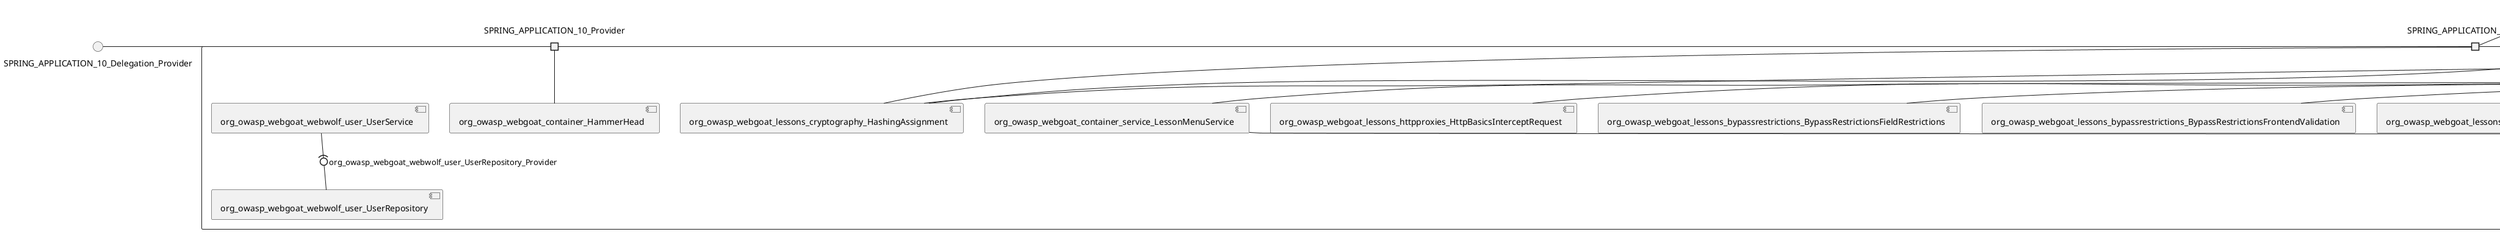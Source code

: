 @startuml
skinparam fixCircleLabelOverlapping true
skinparam componentStyle uml2
() SPRING_APPLICATION_10_Delegation_Provider
() SPRING_APPLICATION_11_Delegation_Provider
() SPRING_APPLICATION_2_Delegation_Provider
() SPRING_APPLICATION_3_Delegation_Provider
() SPRING_APPLICATION_4_Delegation_Provider
() SPRING_APPLICATION_5_Delegation_Provider
() SPRING_APPLICATION_6_Delegation_Provider
() SPRING_APPLICATION_7_Delegation_Provider
() SPRING_APPLICATION_8_Delegation_Provider
() SPRING_APPLICATION_9_Delegation_Provider
() SPRING_APPLICATION_BypassRestrictions_FieldRestrictions_POST_Delegation_Provider
() SPRING_APPLICATION_BypassRestrictions_frontendValidation_POST_Delegation_Provider
() SPRING_APPLICATION_ChromeDevTools_dummy_POST_Delegation_Provider
() SPRING_APPLICATION_ChromeDevTools_network_POST_Delegation_Provider
() SPRING_APPLICATION_CrossSiteScriptingStored_stored_xss_POST_Delegation_Provider
() SPRING_APPLICATION_CrossSiteScriptingStored_stored_xss_follow_up_POST_Delegation_Provider
() SPRING_APPLICATION_CrossSiteScripting_attack1_POST_Delegation_Provider
() SPRING_APPLICATION_CrossSiteScripting_attack3_POST_Delegation_Provider
() SPRING_APPLICATION_CrossSiteScripting_attack4_POST_Delegation_Provider
() SPRING_APPLICATION_CrossSiteScripting_attack5a_GET_Delegation_Provider
() SPRING_APPLICATION_CrossSiteScripting_attack6a_POST_Delegation_Provider
() SPRING_APPLICATION_CrossSiteScripting_dom_follow_up_POST_Delegation_Provider
() SPRING_APPLICATION_CrossSiteScripting_phone_home_xss_POST_Delegation_Provider
() SPRING_APPLICATION_CrossSiteScripting_quiz_GET_POST_Delegation_Provider
() SPRING_APPLICATION_Delegation_Provider
() SPRING_APPLICATION_GET_10_Delegation_Provider
() SPRING_APPLICATION_GET_11_Delegation_Provider
() SPRING_APPLICATION_GET_12_Delegation_Provider
() SPRING_APPLICATION_GET_13_Delegation_Provider
() SPRING_APPLICATION_GET_14_Delegation_Provider
() SPRING_APPLICATION_GET_2_Delegation_Provider
() SPRING_APPLICATION_GET_3_Delegation_Provider
() SPRING_APPLICATION_GET_4_Delegation_Provider
() SPRING_APPLICATION_GET_5_Delegation_Provider
() SPRING_APPLICATION_GET_6_Delegation_Provider
() SPRING_APPLICATION_GET_7_Delegation_Provider
() SPRING_APPLICATION_GET_8_Delegation_Provider
() SPRING_APPLICATION_GET_9_Delegation_Provider
() SPRING_APPLICATION_GET_Delegation_Provider
() SPRING_APPLICATION_HtmlTampering_task_POST_Delegation_Provider
() SPRING_APPLICATION_HttpBasics_attack1_POST_Delegation_Provider
() SPRING_APPLICATION_HttpBasics_attack2_POST_Delegation_Provider
() SPRING_APPLICATION_IDOR_diff_attributes_POST_Delegation_Provider
() SPRING_APPLICATION_IDOR_login_POST_Delegation_Provider
() SPRING_APPLICATION_IDOR_profile_alt_path_POST_Delegation_Provider
() SPRING_APPLICATION_InsecureDeserialization_task_POST_Delegation_Provider
() SPRING_APPLICATION_InsecureLogin_Delegation_Provider
() SPRING_APPLICATION_JWT_decode_POST_Delegation_Provider
() SPRING_APPLICATION_JWT_jku_Delegation_Provider
() SPRING_APPLICATION_JWT_kid_Delegation_Provider
() SPRING_APPLICATION_JWT_quiz_GET_POST_Delegation_Provider
() SPRING_APPLICATION_JWT_refresh_Delegation_Provider
() SPRING_APPLICATION_JWT_secret_POST_Delegation_Provider
() SPRING_APPLICATION_JWT_votings_Delegation_Provider
() SPRING_APPLICATION_LogSpoofing_log_bleeding_POST_Delegation_Provider
() SPRING_APPLICATION_LogSpoofing_log_spoofing_POST_Delegation_Provider
() SPRING_APPLICATION_POST_10_Delegation_Provider
() SPRING_APPLICATION_POST_11_Delegation_Provider
() SPRING_APPLICATION_POST_12_Delegation_Provider
() SPRING_APPLICATION_POST_13_Delegation_Provider
() SPRING_APPLICATION_POST_14_Delegation_Provider
() SPRING_APPLICATION_POST_15_Delegation_Provider
() SPRING_APPLICATION_POST_16_Delegation_Provider
() SPRING_APPLICATION_POST_17_Delegation_Provider
() SPRING_APPLICATION_POST_18_Delegation_Provider
() SPRING_APPLICATION_POST_2_Delegation_Provider
() SPRING_APPLICATION_POST_3_Delegation_Provider
() SPRING_APPLICATION_POST_4_Delegation_Provider
() SPRING_APPLICATION_POST_5_Delegation_Provider
() SPRING_APPLICATION_POST_6_Delegation_Provider
() SPRING_APPLICATION_POST_7_Delegation_Provider
() SPRING_APPLICATION_POST_8_Delegation_Provider
() SPRING_APPLICATION_POST_9_Delegation_Provider
() SPRING_APPLICATION_POST_Delegation_Provider
() SPRING_APPLICATION_PUT_Delegation_Provider
() SPRING_APPLICATION_PasswordReset_ForgotPassword_create_password_reset_link_POST_Delegation_Provider
() SPRING_APPLICATION_PasswordReset_SecurityQuestions_POST_Delegation_Provider
() SPRING_APPLICATION_PasswordReset_reset_Delegation_Provider
() SPRING_APPLICATION_PasswordReset_simple_mail_reset_POST_Delegation_Provider
() SPRING_APPLICATION_PathTraversal_profile_picture_GET_Delegation_Provider
() SPRING_APPLICATION_PathTraversal_profile_picture_fix_GET_Delegation_Provider
() SPRING_APPLICATION_PathTraversal_profile_upload_POST_Delegation_Provider
() SPRING_APPLICATION_PathTraversal_profile_upload_fix_POST_Delegation_Provider
() SPRING_APPLICATION_PathTraversal_profile_upload_remove_user_input_POST_Delegation_Provider
() SPRING_APPLICATION_PathTraversal_random_POST_Delegation_Provider
() SPRING_APPLICATION_PathTraversal_random_picture_GET_Delegation_Provider
() SPRING_APPLICATION_PathTraversal_zip_slip_Delegation_Provider
() SPRING_APPLICATION_SSRF_task1_POST_Delegation_Provider
() SPRING_APPLICATION_SSRF_task2_POST_Delegation_Provider
() SPRING_APPLICATION_SecurePasswords_assignment_POST_Delegation_Provider
() SPRING_APPLICATION_SqlInjectionAdvanced_attack6a_POST_Delegation_Provider
() SPRING_APPLICATION_SqlInjectionAdvanced_attack6b_POST_Delegation_Provider
() SPRING_APPLICATION_SqlInjectionAdvanced_challenge_Login_POST_Delegation_Provider
() SPRING_APPLICATION_SqlInjectionAdvanced_challenge_PUT_Delegation_Provider
() SPRING_APPLICATION_SqlInjectionAdvanced_quiz_GET_POST_Delegation_Provider
() SPRING_APPLICATION_SqlInjectionMitigations_attack10a_POST_Delegation_Provider
() SPRING_APPLICATION_SqlInjectionMitigations_attack10b_POST_Delegation_Provider
() SPRING_APPLICATION_SqlInjectionMitigations_attack12a_POST_Delegation_Provider
() SPRING_APPLICATION_SqlInjectionMitigations_servers_GET_Delegation_Provider
() SPRING_APPLICATION_SqlInjection_assignment5a_POST_Delegation_Provider
() SPRING_APPLICATION_SqlInjection_assignment5b_POST_Delegation_Provider
() SPRING_APPLICATION_SqlInjection_attack10_POST_Delegation_Provider
() SPRING_APPLICATION_SqlInjection_attack2_POST_Delegation_Provider
() SPRING_APPLICATION_SqlInjection_attack3_POST_Delegation_Provider
() SPRING_APPLICATION_SqlInjection_attack4_POST_Delegation_Provider
() SPRING_APPLICATION_SqlInjection_attack5_POST_Delegation_Provider
() SPRING_APPLICATION_SqlInjection_attack8_POST_Delegation_Provider
() SPRING_APPLICATION_SqlInjection_attack9_POST_Delegation_Provider
() SPRING_APPLICATION_SqlOnlyInputValidationOnKeywords_attack_POST_Delegation_Provider
() SPRING_APPLICATION_SqlOnlyInputValidation_attack_POST_Delegation_Provider
() SPRING_APPLICATION_VulnerableComponents_attack1_POST_Delegation_Provider
() SPRING_APPLICATION_WebWolf_GET_Delegation_Provider
() SPRING_APPLICATION_WebWolf_landing_Delegation_Provider
() SPRING_APPLICATION_WebWolf_mail_Delegation_Provider
() SPRING_APPLICATION_challenge_1_POST_Delegation_Provider
() SPRING_APPLICATION_challenge_5_POST_Delegation_Provider
() SPRING_APPLICATION_challenge_7_Delegation_Provider
() SPRING_APPLICATION_challenge_8_Delegation_Provider
() SPRING_APPLICATION_challenge_logo_Delegation_Provider
() SPRING_APPLICATION_cia_quiz_GET_POST_Delegation_Provider
() SPRING_APPLICATION_clientSideFiltering_attack1_POST_Delegation_Provider
() SPRING_APPLICATION_clientSideFiltering_challenge_store_coupons_GET_Delegation_Provider
() SPRING_APPLICATION_clientSideFiltering_getItForFree_POST_Delegation_Provider
() SPRING_APPLICATION_clientSideFiltering_salaries_GET_Delegation_Provider
() SPRING_APPLICATION_crypto_encoding_basic_auth_POST_Delegation_Provider
() SPRING_APPLICATION_crypto_encoding_xor_POST_Delegation_Provider
() SPRING_APPLICATION_crypto_hashing_POST_Delegation_Provider
() SPRING_APPLICATION_crypto_secure_defaults_POST_Delegation_Provider
() SPRING_APPLICATION_crypto_signing_verify_POST_Delegation_Provider
() SPRING_APPLICATION_csrf_feedback_message_POST_Delegation_Provider
() SPRING_APPLICATION_csrf_review_POST_Delegation_Provider
() SPRING_APPLICATION_files_GET_Delegation_Provider
() SPRING_APPLICATION_fileupload_POST_Delegation_Provider
() SPRING_APPLICATION_jwt_Delegation_Provider
() SPRING_APPLICATION_landing_Delegation_Provider
() SPRING_APPLICATION_lesson_template_Delegation_Provider
() SPRING_APPLICATION_login_oauth_mvc_GET_Delegation_Provider
() SPRING_APPLICATION_mail_DELETE_GET_POST_Delegation_Provider
() SPRING_APPLICATION_register_mvc_POST_Delegation_Provider
() SPRING_APPLICATION_registration_GET_Delegation_Provider
() SPRING_APPLICATION_requests_GET_Delegation_Provider
() SPRING_APPLICATION_scoreboard_data_GET_Delegation_Provider
() SPRING_APPLICATION_server_directory_GET_Delegation_Provider
() SPRING_APPLICATION_service_debug_labels_mvc_Delegation_Provider
() SPRING_APPLICATION_service_lessonoverview_mvc_GET_Delegation_Provider
() SPRING_APPLICATION_xxe_comments_GET_Delegation_Provider
rectangle System {
[org_owasp_webgoat_container_HammerHead] [[webgoat-webgoat.repository#_VuPExt6xEe-zttL0Dm43Ww]]
[org_owasp_webgoat_container_WebWolfRedirect] [[webgoat-webgoat.repository#_VuPExt6xEe-zttL0Dm43Ww]]
[org_owasp_webgoat_container_controller_StartLesson] [[webgoat-webgoat.repository#_VuPExt6xEe-zttL0Dm43Ww]]
[org_owasp_webgoat_container_controller_Welcome] [[webgoat-webgoat.repository#_VuPExt6xEe-zttL0Dm43Ww]]
[org_owasp_webgoat_container_i18n_PluginMessages_Provider] [[webgoat-webgoat.repository#_VuPExt6xEe-zttL0Dm43Ww]]
[org_owasp_webgoat_container_report_ReportCardController] [[webgoat-webgoat.repository#_VuPExt6xEe-zttL0Dm43Ww]]
[org_owasp_webgoat_container_service_EnvironmentService] [[webgoat-webgoat.repository#_VuPExt6xEe-zttL0Dm43Ww]]
[org_owasp_webgoat_container_service_HintService] [[webgoat-webgoat.repository#_VuPExt6xEe-zttL0Dm43Ww]]
[org_owasp_webgoat_container_service_LabelDebugService] [[webgoat-webgoat.repository#_VuPExt6xEe-zttL0Dm43Ww]]
[org_owasp_webgoat_container_service_LabelService] [[webgoat-webgoat.repository#_VuPExt6xEe-zttL0Dm43Ww]]
[org_owasp_webgoat_container_service_LessonInfoService] [[webgoat-webgoat.repository#_VuPExt6xEe-zttL0Dm43Ww]]
[org_owasp_webgoat_container_service_LessonMenuService] [[webgoat-webgoat.repository#_VuPExt6xEe-zttL0Dm43Ww]]
[org_owasp_webgoat_container_service_LessonProgressService] [[webgoat-webgoat.repository#_VuPExt6xEe-zttL0Dm43Ww]]
[org_owasp_webgoat_container_service_RestartLessonService] [[webgoat-webgoat.repository#_VuPExt6xEe-zttL0Dm43Ww]]
[org_owasp_webgoat_container_service_SessionService] [[webgoat-webgoat.repository#_VuPExt6xEe-zttL0Dm43Ww]]
[org_owasp_webgoat_container_session_LessonSession_Provider] [[webgoat-webgoat.repository#_VuPExt6xEe-zttL0Dm43Ww]]
[org_owasp_webgoat_container_users_RegistrationController] [[webgoat-webgoat.repository#_VuPExt6xEe-zttL0Dm43Ww]]
[org_owasp_webgoat_container_users_Scoreboard] [[webgoat-webgoat.repository#_VuPExt6xEe-zttL0Dm43Ww]]
[org_owasp_webgoat_container_users_UserProgressRepository] [[webgoat-webgoat.repository#_VuPExt6xEe-zttL0Dm43Ww]]
[org_owasp_webgoat_container_users_UserRepository] [[webgoat-webgoat.repository#_VuPExt6xEe-zttL0Dm43Ww]]
[org_owasp_webgoat_container_users_UserService] [[webgoat-webgoat.repository#_VuPExt6xEe-zttL0Dm43Ww]]
[org_owasp_webgoat_lessons_authbypass_VerifyAccount] [[webgoat-webgoat.repository#_VuPExt6xEe-zttL0Dm43Ww]]
[org_owasp_webgoat_lessons_bypassrestrictions_BypassRestrictionsFieldRestrictions] [[webgoat-webgoat.repository#_VuPExt6xEe-zttL0Dm43Ww]]
[org_owasp_webgoat_lessons_bypassrestrictions_BypassRestrictionsFrontendValidation] [[webgoat-webgoat.repository#_VuPExt6xEe-zttL0Dm43Ww]]
[org_owasp_webgoat_lessons_challenges_FlagController] [[webgoat-webgoat.repository#_VuPExt6xEe-zttL0Dm43Ww]]
[org_owasp_webgoat_lessons_challenges_challenge1_Assignment1] [[webgoat-webgoat.repository#_VuPExt6xEe-zttL0Dm43Ww]]
[org_owasp_webgoat_lessons_challenges_challenge1_ImageServlet] [[webgoat-webgoat.repository#_VuPExt6xEe-zttL0Dm43Ww]]
[org_owasp_webgoat_lessons_challenges_challenge5_Assignment5] [[webgoat-webgoat.repository#_VuPExt6xEe-zttL0Dm43Ww]]
[org_owasp_webgoat_lessons_challenges_challenge7_Assignment7] [[webgoat-webgoat.repository#_VuPExt6xEe-zttL0Dm43Ww]]
[org_owasp_webgoat_lessons_challenges_challenge8_Assignment8] [[webgoat-webgoat.repository#_VuPExt6xEe-zttL0Dm43Ww]]
[org_owasp_webgoat_lessons_chromedevtools_NetworkDummy] [[webgoat-webgoat.repository#_VuPExt6xEe-zttL0Dm43Ww]]
[org_owasp_webgoat_lessons_chromedevtools_NetworkLesson] [[webgoat-webgoat.repository#_VuPExt6xEe-zttL0Dm43Ww]]
[org_owasp_webgoat_lessons_cia_CIAQuiz] [[webgoat-webgoat.repository#_VuPExt6xEe-zttL0Dm43Ww]]
[org_owasp_webgoat_lessons_clientsidefiltering_ClientSideFilteringAssignment] [[webgoat-webgoat.repository#_VuPExt6xEe-zttL0Dm43Ww]]
[org_owasp_webgoat_lessons_clientsidefiltering_ClientSideFilteringFreeAssignment] [[webgoat-webgoat.repository#_VuPExt6xEe-zttL0Dm43Ww]]
[org_owasp_webgoat_lessons_clientsidefiltering_Salaries] [[webgoat-webgoat.repository#_VuPExt6xEe-zttL0Dm43Ww]]
[org_owasp_webgoat_lessons_clientsidefiltering_ShopEndpoint] [[webgoat-webgoat.repository#_VuPExt6xEe-zttL0Dm43Ww]]
[org_owasp_webgoat_lessons_cryptography_EncodingAssignment] [[webgoat-webgoat.repository#_VuPExt6xEe-zttL0Dm43Ww]]
[org_owasp_webgoat_lessons_cryptography_HashingAssignment] [[webgoat-webgoat.repository#_VuPExt6xEe-zttL0Dm43Ww]]
[org_owasp_webgoat_lessons_cryptography_SecureDefaultsAssignment] [[webgoat-webgoat.repository#_VuPExt6xEe-zttL0Dm43Ww]]
[org_owasp_webgoat_lessons_cryptography_SigningAssignment] [[webgoat-webgoat.repository#_VuPExt6xEe-zttL0Dm43Ww]]
[org_owasp_webgoat_lessons_cryptography_XOREncodingAssignment] [[webgoat-webgoat.repository#_VuPExt6xEe-zttL0Dm43Ww]]
[org_owasp_webgoat_lessons_csrf_CSRFConfirmFlag1] [[webgoat-webgoat.repository#_VuPExt6xEe-zttL0Dm43Ww]]
[org_owasp_webgoat_lessons_csrf_CSRFFeedback] [[webgoat-webgoat.repository#_VuPExt6xEe-zttL0Dm43Ww]]
[org_owasp_webgoat_lessons_csrf_CSRFGetFlag] [[webgoat-webgoat.repository#_VuPExt6xEe-zttL0Dm43Ww]]
[org_owasp_webgoat_lessons_csrf_CSRFLogin] [[webgoat-webgoat.repository#_VuPExt6xEe-zttL0Dm43Ww]]
[org_owasp_webgoat_lessons_csrf_ForgedReviews] [[webgoat-webgoat.repository#_VuPExt6xEe-zttL0Dm43Ww]]
[org_owasp_webgoat_lessons_deserialization_InsecureDeserializationTask] [[webgoat-webgoat.repository#_VuPExt6xEe-zttL0Dm43Ww]]
[org_owasp_webgoat_lessons_hijacksession_HijackSessionAssignment] [[webgoat-webgoat.repository#_VuPExt6xEe-zttL0Dm43Ww]]
[org_owasp_webgoat_lessons_htmltampering_HtmlTamperingTask] [[webgoat-webgoat.repository#_VuPExt6xEe-zttL0Dm43Ww]]
[org_owasp_webgoat_lessons_httpbasics_HttpBasicsLesson] [[webgoat-webgoat.repository#_VuPExt6xEe-zttL0Dm43Ww]]
[org_owasp_webgoat_lessons_httpbasics_HttpBasicsQuiz] [[webgoat-webgoat.repository#_VuPExt6xEe-zttL0Dm43Ww]]
[org_owasp_webgoat_lessons_httpproxies_HttpBasicsInterceptRequest] [[webgoat-webgoat.repository#_VuPExt6xEe-zttL0Dm43Ww]]
[org_owasp_webgoat_lessons_idor_IDORDiffAttributes] [[webgoat-webgoat.repository#_VuPExt6xEe-zttL0Dm43Ww]]
[org_owasp_webgoat_lessons_idor_IDOREditOtherProfile] [[webgoat-webgoat.repository#_VuPExt6xEe-zttL0Dm43Ww]]
[org_owasp_webgoat_lessons_idor_IDORLogin] [[webgoat-webgoat.repository#_VuPExt6xEe-zttL0Dm43Ww]]
[org_owasp_webgoat_lessons_idor_IDORViewOtherProfile] [[webgoat-webgoat.repository#_VuPExt6xEe-zttL0Dm43Ww]]
[org_owasp_webgoat_lessons_idor_IDORViewOwnProfile] [[webgoat-webgoat.repository#_VuPExt6xEe-zttL0Dm43Ww]]
[org_owasp_webgoat_lessons_idor_IDORViewOwnProfileAltUrl] [[webgoat-webgoat.repository#_VuPExt6xEe-zttL0Dm43Ww]]
[org_owasp_webgoat_lessons_insecurelogin_InsecureLoginTask] [[webgoat-webgoat.repository#_VuPExt6xEe-zttL0Dm43Ww]]
[org_owasp_webgoat_lessons_jwt_JWTDecodeEndpoint] [[webgoat-webgoat.repository#_VuPExt6xEe-zttL0Dm43Ww]]
[org_owasp_webgoat_lessons_jwt_JWTQuiz] [[webgoat-webgoat.repository#_VuPExt6xEe-zttL0Dm43Ww]]
[org_owasp_webgoat_lessons_jwt_JWTRefreshEndpoint] [[webgoat-webgoat.repository#_VuPExt6xEe-zttL0Dm43Ww]]
[org_owasp_webgoat_lessons_jwt_JWTSecretKeyEndpoint] [[webgoat-webgoat.repository#_VuPExt6xEe-zttL0Dm43Ww]]
[org_owasp_webgoat_lessons_jwt_JWTVotesEndpoint] [[webgoat-webgoat.repository#_VuPExt6xEe-zttL0Dm43Ww]]
[org_owasp_webgoat_lessons_jwt_claimmisuse_JWTHeaderJKUEndpoint] [[webgoat-webgoat.repository#_VuPExt6xEe-zttL0Dm43Ww]]
[org_owasp_webgoat_lessons_jwt_claimmisuse_JWTHeaderKIDEndpoint] [[webgoat-webgoat.repository#_VuPExt6xEe-zttL0Dm43Ww]]
[org_owasp_webgoat_lessons_lessontemplate_SampleAttack] [[webgoat-webgoat.repository#_VuPExt6xEe-zttL0Dm43Ww]]
[org_owasp_webgoat_lessons_logging_LogBleedingTask] [[webgoat-webgoat.repository#_VuPExt6xEe-zttL0Dm43Ww]]
[org_owasp_webgoat_lessons_logging_LogSpoofingTask] [[webgoat-webgoat.repository#_VuPExt6xEe-zttL0Dm43Ww]]
[org_owasp_webgoat_lessons_missingac_MissingFunctionACHiddenMenus] [[webgoat-webgoat.repository#_VuPExt6xEe-zttL0Dm43Ww]]
[org_owasp_webgoat_lessons_missingac_MissingFunctionACUsers] [[webgoat-webgoat.repository#_VuPExt6xEe-zttL0Dm43Ww]]
[org_owasp_webgoat_lessons_missingac_MissingFunctionACYourHash] [[webgoat-webgoat.repository#_VuPExt6xEe-zttL0Dm43Ww]]
[org_owasp_webgoat_lessons_missingac_MissingFunctionACYourHashAdmin] [[webgoat-webgoat.repository#_VuPExt6xEe-zttL0Dm43Ww]]
[org_owasp_webgoat_lessons_passwordreset_QuestionsAssignment] [[webgoat-webgoat.repository#_VuPExt6xEe-zttL0Dm43Ww]]
[org_owasp_webgoat_lessons_passwordreset_ResetLinkAssignment] [[webgoat-webgoat.repository#_VuPExt6xEe-zttL0Dm43Ww]]
[org_owasp_webgoat_lessons_passwordreset_ResetLinkAssignmentForgotPassword] [[webgoat-webgoat.repository#_VuPExt6xEe-zttL0Dm43Ww]]
[org_owasp_webgoat_lessons_passwordreset_SecurityQuestionAssignment] [[webgoat-webgoat.repository#_VuPExt6xEe-zttL0Dm43Ww]]
[org_owasp_webgoat_lessons_passwordreset_SimpleMailAssignment] [[webgoat-webgoat.repository#_VuPExt6xEe-zttL0Dm43Ww]]
[org_owasp_webgoat_lessons_pathtraversal_ProfileUpload] [[webgoat-webgoat.repository#_VuPExt6xEe-zttL0Dm43Ww]]
[org_owasp_webgoat_lessons_pathtraversal_ProfileUploadFix] [[webgoat-webgoat.repository#_VuPExt6xEe-zttL0Dm43Ww]]
[org_owasp_webgoat_lessons_pathtraversal_ProfileUploadRemoveUserInput] [[webgoat-webgoat.repository#_VuPExt6xEe-zttL0Dm43Ww]]
[org_owasp_webgoat_lessons_pathtraversal_ProfileUploadRetrieval] [[webgoat-webgoat.repository#_VuPExt6xEe-zttL0Dm43Ww]]
[org_owasp_webgoat_lessons_pathtraversal_ProfileZipSlip] [[webgoat-webgoat.repository#_VuPExt6xEe-zttL0Dm43Ww]]
[org_owasp_webgoat_lessons_securepasswords_SecurePasswordsAssignment] [[webgoat-webgoat.repository#_VuPExt6xEe-zttL0Dm43Ww]]
[org_owasp_webgoat_lessons_spoofcookie_SpoofCookieAssignment] [[webgoat-webgoat.repository#_VuPExt6xEe-zttL0Dm43Ww]]
[org_owasp_webgoat_lessons_sqlinjection_advanced_SqlInjectionChallenge] [[webgoat-webgoat.repository#_VuPExt6xEe-zttL0Dm43Ww]]
[org_owasp_webgoat_lessons_sqlinjection_advanced_SqlInjectionChallengeLogin] [[webgoat-webgoat.repository#_VuPExt6xEe-zttL0Dm43Ww]]
[org_owasp_webgoat_lessons_sqlinjection_advanced_SqlInjectionLesson6a] [[webgoat-webgoat.repository#_VuPExt6xEe-zttL0Dm43Ww]]
[org_owasp_webgoat_lessons_sqlinjection_advanced_SqlInjectionLesson6b] [[webgoat-webgoat.repository#_VuPExt6xEe-zttL0Dm43Ww]]
[org_owasp_webgoat_lessons_sqlinjection_advanced_SqlInjectionQuiz] [[webgoat-webgoat.repository#_VuPExt6xEe-zttL0Dm43Ww]]
[org_owasp_webgoat_lessons_sqlinjection_introduction_SqlInjectionLesson10] [[webgoat-webgoat.repository#_VuPExt6xEe-zttL0Dm43Ww]]
[org_owasp_webgoat_lessons_sqlinjection_introduction_SqlInjectionLesson2] [[webgoat-webgoat.repository#_VuPExt6xEe-zttL0Dm43Ww]]
[org_owasp_webgoat_lessons_sqlinjection_introduction_SqlInjectionLesson3] [[webgoat-webgoat.repository#_VuPExt6xEe-zttL0Dm43Ww]]
[org_owasp_webgoat_lessons_sqlinjection_introduction_SqlInjectionLesson4] [[webgoat-webgoat.repository#_VuPExt6xEe-zttL0Dm43Ww]]
[org_owasp_webgoat_lessons_sqlinjection_introduction_SqlInjectionLesson5] [[webgoat-webgoat.repository#_VuPExt6xEe-zttL0Dm43Ww]]
[org_owasp_webgoat_lessons_sqlinjection_introduction_SqlInjectionLesson5a] [[webgoat-webgoat.repository#_VuPExt6xEe-zttL0Dm43Ww]]
[org_owasp_webgoat_lessons_sqlinjection_introduction_SqlInjectionLesson5b] [[webgoat-webgoat.repository#_VuPExt6xEe-zttL0Dm43Ww]]
[org_owasp_webgoat_lessons_sqlinjection_introduction_SqlInjectionLesson8] [[webgoat-webgoat.repository#_VuPExt6xEe-zttL0Dm43Ww]]
[org_owasp_webgoat_lessons_sqlinjection_introduction_SqlInjectionLesson9] [[webgoat-webgoat.repository#_VuPExt6xEe-zttL0Dm43Ww]]
[org_owasp_webgoat_lessons_sqlinjection_mitigation_Servers] [[webgoat-webgoat.repository#_VuPExt6xEe-zttL0Dm43Ww]]
[org_owasp_webgoat_lessons_sqlinjection_mitigation_SqlInjectionLesson10a] [[webgoat-webgoat.repository#_VuPExt6xEe-zttL0Dm43Ww]]
[org_owasp_webgoat_lessons_sqlinjection_mitigation_SqlInjectionLesson10b] [[webgoat-webgoat.repository#_VuPExt6xEe-zttL0Dm43Ww]]
[org_owasp_webgoat_lessons_sqlinjection_mitigation_SqlInjectionLesson13] [[webgoat-webgoat.repository#_VuPExt6xEe-zttL0Dm43Ww]]
[org_owasp_webgoat_lessons_sqlinjection_mitigation_SqlOnlyInputValidation] [[webgoat-webgoat.repository#_VuPExt6xEe-zttL0Dm43Ww]]
[org_owasp_webgoat_lessons_sqlinjection_mitigation_SqlOnlyInputValidationOnKeywords] [[webgoat-webgoat.repository#_VuPExt6xEe-zttL0Dm43Ww]]
[org_owasp_webgoat_lessons_ssrf_SSRFTask1] [[webgoat-webgoat.repository#_VuPExt6xEe-zttL0Dm43Ww]]
[org_owasp_webgoat_lessons_ssrf_SSRFTask2] [[webgoat-webgoat.repository#_VuPExt6xEe-zttL0Dm43Ww]]
[org_owasp_webgoat_lessons_vulnerablecomponents_VulnerableComponentsLesson] [[webgoat-webgoat.repository#_VuPExt6xEe-zttL0Dm43Ww]]
[org_owasp_webgoat_lessons_webwolfintroduction_LandingAssignment] [[webgoat-webgoat.repository#_VuPExt6xEe-zttL0Dm43Ww]]
[org_owasp_webgoat_lessons_webwolfintroduction_MailAssignment] [[webgoat-webgoat.repository#_VuPExt6xEe-zttL0Dm43Ww]]
[org_owasp_webgoat_lessons_xss_CrossSiteScriptingLesson1] [[webgoat-webgoat.repository#_VuPExt6xEe-zttL0Dm43Ww]]
[org_owasp_webgoat_lessons_xss_CrossSiteScriptingLesson5a] [[webgoat-webgoat.repository#_VuPExt6xEe-zttL0Dm43Ww]]
[org_owasp_webgoat_lessons_xss_CrossSiteScriptingLesson6a] [[webgoat-webgoat.repository#_VuPExt6xEe-zttL0Dm43Ww]]
[org_owasp_webgoat_lessons_xss_CrossSiteScriptingQuiz] [[webgoat-webgoat.repository#_VuPExt6xEe-zttL0Dm43Ww]]
[org_owasp_webgoat_lessons_xss_DOMCrossSiteScripting] [[webgoat-webgoat.repository#_VuPExt6xEe-zttL0Dm43Ww]]
[org_owasp_webgoat_lessons_xss_DOMCrossSiteScriptingVerifier] [[webgoat-webgoat.repository#_VuPExt6xEe-zttL0Dm43Ww]]
[org_owasp_webgoat_lessons_xss_mitigation_CrossSiteScriptingLesson3] [[webgoat-webgoat.repository#_VuPExt6xEe-zttL0Dm43Ww]]
[org_owasp_webgoat_lessons_xss_mitigation_CrossSiteScriptingLesson4] [[webgoat-webgoat.repository#_VuPExt6xEe-zttL0Dm43Ww]]
[org_owasp_webgoat_lessons_xss_stored_StoredCrossSiteScriptingVerifier] [[webgoat-webgoat.repository#_VuPExt6xEe-zttL0Dm43Ww]]
[org_owasp_webgoat_lessons_xss_stored_StoredXssComments] [[webgoat-webgoat.repository#_VuPExt6xEe-zttL0Dm43Ww]]
[org_owasp_webgoat_lessons_xxe_BlindSendFileAssignment] [[webgoat-webgoat.repository#_VuPExt6xEe-zttL0Dm43Ww]]
[org_owasp_webgoat_lessons_xxe_CommentsEndpoint] [[webgoat-webgoat.repository#_VuPExt6xEe-zttL0Dm43Ww]]
[org_owasp_webgoat_lessons_xxe_ContentTypeAssignment] [[webgoat-webgoat.repository#_VuPExt6xEe-zttL0Dm43Ww]]
[org_owasp_webgoat_lessons_xxe_SimpleXXE] [[webgoat-webgoat.repository#_VuPExt6xEe-zttL0Dm43Ww]]
[org_owasp_webgoat_webwolf_FileServer] [[webgoat-webgoat.repository#_VuPExt6xEe-zttL0Dm43Ww]]
[org_owasp_webgoat_webwolf_jwt_JWTController] [[webgoat-webgoat.repository#_VuPExt6xEe-zttL0Dm43Ww]]
[org_owasp_webgoat_webwolf_mailbox_MailboxController] [[webgoat-webgoat.repository#_VuPExt6xEe-zttL0Dm43Ww]]
[org_owasp_webgoat_webwolf_mailbox_MailboxRepository] [[webgoat-webgoat.repository#_VuPExt6xEe-zttL0Dm43Ww]]
[org_owasp_webgoat_webwolf_requests_LandingPage] [[webgoat-webgoat.repository#_VuPExt6xEe-zttL0Dm43Ww]]
[org_owasp_webgoat_webwolf_requests_Requests] [[webgoat-webgoat.repository#_VuPExt6xEe-zttL0Dm43Ww]]
[org_owasp_webgoat_webwolf_user_UserRepository] [[webgoat-webgoat.repository#_VuPExt6xEe-zttL0Dm43Ww]]
[org_owasp_webgoat_webwolf_user_UserService] [[webgoat-webgoat.repository#_VuPExt6xEe-zttL0Dm43Ww]]
port SPRING_APPLICATION_10_Provider
SPRING_APPLICATION_10_Delegation_Provider - SPRING_APPLICATION_10_Provider
SPRING_APPLICATION_10_Provider - [org_owasp_webgoat_container_HammerHead]
port SPRING_APPLICATION_11_Provider
SPRING_APPLICATION_11_Delegation_Provider - SPRING_APPLICATION_11_Provider
SPRING_APPLICATION_11_Provider - [org_owasp_webgoat_lessons_cryptography_HashingAssignment]
port SPRING_APPLICATION_2_Provider
SPRING_APPLICATION_2_Delegation_Provider - SPRING_APPLICATION_2_Provider
SPRING_APPLICATION_2_Provider - [org_owasp_webgoat_lessons_cryptography_HashingAssignment]
port SPRING_APPLICATION_3_Provider
SPRING_APPLICATION_3_Delegation_Provider - SPRING_APPLICATION_3_Provider
SPRING_APPLICATION_3_Provider - [org_owasp_webgoat_lessons_xxe_SimpleXXE]
port SPRING_APPLICATION_4_Provider
SPRING_APPLICATION_4_Delegation_Provider - SPRING_APPLICATION_4_Provider
SPRING_APPLICATION_4_Provider - [org_owasp_webgoat_container_service_LabelDebugService]
port SPRING_APPLICATION_5_Provider
SPRING_APPLICATION_5_Delegation_Provider - SPRING_APPLICATION_5_Provider
SPRING_APPLICATION_5_Provider - [org_owasp_webgoat_webwolf_FileServer]
port SPRING_APPLICATION_6_Provider
SPRING_APPLICATION_6_Delegation_Provider - SPRING_APPLICATION_6_Provider
SPRING_APPLICATION_6_Provider - [org_owasp_webgoat_lessons_cryptography_SigningAssignment]
port SPRING_APPLICATION_7_Provider
SPRING_APPLICATION_7_Delegation_Provider - SPRING_APPLICATION_7_Provider
SPRING_APPLICATION_7_Provider - [org_owasp_webgoat_container_service_LessonMenuService]
port SPRING_APPLICATION_8_Provider
SPRING_APPLICATION_8_Delegation_Provider - SPRING_APPLICATION_8_Provider
SPRING_APPLICATION_8_Provider - [org_owasp_webgoat_lessons_httpproxies_HttpBasicsInterceptRequest]
port SPRING_APPLICATION_9_Provider
SPRING_APPLICATION_9_Delegation_Provider - SPRING_APPLICATION_9_Provider
SPRING_APPLICATION_9_Provider - [org_owasp_webgoat_lessons_jwt_JWTSecretKeyEndpoint]
port SPRING_APPLICATION_BypassRestrictions_FieldRestrictions_POST_Provider
SPRING_APPLICATION_BypassRestrictions_FieldRestrictions_POST_Delegation_Provider - SPRING_APPLICATION_BypassRestrictions_FieldRestrictions_POST_Provider
SPRING_APPLICATION_BypassRestrictions_FieldRestrictions_POST_Provider - [org_owasp_webgoat_lessons_bypassrestrictions_BypassRestrictionsFieldRestrictions]
port SPRING_APPLICATION_BypassRestrictions_frontendValidation_POST_Provider
SPRING_APPLICATION_BypassRestrictions_frontendValidation_POST_Delegation_Provider - SPRING_APPLICATION_BypassRestrictions_frontendValidation_POST_Provider
SPRING_APPLICATION_BypassRestrictions_frontendValidation_POST_Provider - [org_owasp_webgoat_lessons_bypassrestrictions_BypassRestrictionsFrontendValidation]
port SPRING_APPLICATION_ChromeDevTools_dummy_POST_Provider
SPRING_APPLICATION_ChromeDevTools_dummy_POST_Delegation_Provider - SPRING_APPLICATION_ChromeDevTools_dummy_POST_Provider
SPRING_APPLICATION_ChromeDevTools_dummy_POST_Provider - [org_owasp_webgoat_lessons_chromedevtools_NetworkDummy]
port SPRING_APPLICATION_ChromeDevTools_network_POST_Provider
SPRING_APPLICATION_ChromeDevTools_network_POST_Delegation_Provider - SPRING_APPLICATION_ChromeDevTools_network_POST_Provider
SPRING_APPLICATION_ChromeDevTools_network_POST_Provider - [org_owasp_webgoat_lessons_chromedevtools_NetworkLesson]
port SPRING_APPLICATION_CrossSiteScriptingStored_stored_xss_POST_Provider
SPRING_APPLICATION_CrossSiteScriptingStored_stored_xss_POST_Delegation_Provider - SPRING_APPLICATION_CrossSiteScriptingStored_stored_xss_POST_Provider
SPRING_APPLICATION_CrossSiteScriptingStored_stored_xss_POST_Provider - [org_owasp_webgoat_lessons_xss_stored_StoredXssComments]
port SPRING_APPLICATION_CrossSiteScriptingStored_stored_xss_follow_up_POST_Provider
SPRING_APPLICATION_CrossSiteScriptingStored_stored_xss_follow_up_POST_Delegation_Provider - SPRING_APPLICATION_CrossSiteScriptingStored_stored_xss_follow_up_POST_Provider
SPRING_APPLICATION_CrossSiteScriptingStored_stored_xss_follow_up_POST_Provider - [org_owasp_webgoat_lessons_xss_stored_StoredCrossSiteScriptingVerifier]
port SPRING_APPLICATION_CrossSiteScripting_attack1_POST_Provider
SPRING_APPLICATION_CrossSiteScripting_attack1_POST_Delegation_Provider - SPRING_APPLICATION_CrossSiteScripting_attack1_POST_Provider
SPRING_APPLICATION_CrossSiteScripting_attack1_POST_Provider - [org_owasp_webgoat_lessons_xss_CrossSiteScriptingLesson1]
port SPRING_APPLICATION_CrossSiteScripting_attack3_POST_Provider
SPRING_APPLICATION_CrossSiteScripting_attack3_POST_Delegation_Provider - SPRING_APPLICATION_CrossSiteScripting_attack3_POST_Provider
SPRING_APPLICATION_CrossSiteScripting_attack3_POST_Provider - [org_owasp_webgoat_lessons_xss_mitigation_CrossSiteScriptingLesson3]
port SPRING_APPLICATION_CrossSiteScripting_attack4_POST_Provider
SPRING_APPLICATION_CrossSiteScripting_attack4_POST_Delegation_Provider - SPRING_APPLICATION_CrossSiteScripting_attack4_POST_Provider
SPRING_APPLICATION_CrossSiteScripting_attack4_POST_Provider - [org_owasp_webgoat_lessons_xss_mitigation_CrossSiteScriptingLesson4]
port SPRING_APPLICATION_CrossSiteScripting_attack5a_GET_Provider
SPRING_APPLICATION_CrossSiteScripting_attack5a_GET_Delegation_Provider - SPRING_APPLICATION_CrossSiteScripting_attack5a_GET_Provider
SPRING_APPLICATION_CrossSiteScripting_attack5a_GET_Provider - [org_owasp_webgoat_lessons_xss_CrossSiteScriptingLesson5a]
port SPRING_APPLICATION_CrossSiteScripting_attack6a_POST_Provider
SPRING_APPLICATION_CrossSiteScripting_attack6a_POST_Delegation_Provider - SPRING_APPLICATION_CrossSiteScripting_attack6a_POST_Provider
SPRING_APPLICATION_CrossSiteScripting_attack6a_POST_Provider - [org_owasp_webgoat_lessons_xss_CrossSiteScriptingLesson6a]
port SPRING_APPLICATION_CrossSiteScripting_dom_follow_up_POST_Provider
SPRING_APPLICATION_CrossSiteScripting_dom_follow_up_POST_Delegation_Provider - SPRING_APPLICATION_CrossSiteScripting_dom_follow_up_POST_Provider
SPRING_APPLICATION_CrossSiteScripting_dom_follow_up_POST_Provider - [org_owasp_webgoat_lessons_xss_DOMCrossSiteScriptingVerifier]
port SPRING_APPLICATION_CrossSiteScripting_phone_home_xss_POST_Provider
SPRING_APPLICATION_CrossSiteScripting_phone_home_xss_POST_Delegation_Provider - SPRING_APPLICATION_CrossSiteScripting_phone_home_xss_POST_Provider
SPRING_APPLICATION_CrossSiteScripting_phone_home_xss_POST_Provider - [org_owasp_webgoat_lessons_xss_DOMCrossSiteScripting]
port SPRING_APPLICATION_CrossSiteScripting_quiz_GET_POST_Provider
SPRING_APPLICATION_CrossSiteScripting_quiz_GET_POST_Delegation_Provider - SPRING_APPLICATION_CrossSiteScripting_quiz_GET_POST_Provider
SPRING_APPLICATION_CrossSiteScripting_quiz_GET_POST_Provider - [org_owasp_webgoat_lessons_xss_CrossSiteScriptingQuiz]
port SPRING_APPLICATION_Provider
SPRING_APPLICATION_Delegation_Provider - SPRING_APPLICATION_Provider
SPRING_APPLICATION_Provider - [org_owasp_webgoat_container_service_SessionService]
port SPRING_APPLICATION_GET_10_Provider
SPRING_APPLICATION_GET_10_Delegation_Provider - SPRING_APPLICATION_GET_10_Provider
SPRING_APPLICATION_GET_10_Provider - [org_owasp_webgoat_container_controller_StartLesson]
port SPRING_APPLICATION_GET_11_Provider
SPRING_APPLICATION_GET_11_Delegation_Provider - SPRING_APPLICATION_GET_11_Provider
SPRING_APPLICATION_GET_11_Provider - [org_owasp_webgoat_container_report_ReportCardController]
port SPRING_APPLICATION_GET_12_Provider
SPRING_APPLICATION_GET_12_Delegation_Provider - SPRING_APPLICATION_GET_12_Provider
SPRING_APPLICATION_GET_12_Provider - [org_owasp_webgoat_lessons_missingac_MissingFunctionACUsers]
port SPRING_APPLICATION_GET_13_Provider
SPRING_APPLICATION_GET_13_Delegation_Provider - SPRING_APPLICATION_GET_13_Provider
SPRING_APPLICATION_GET_13_Provider - [org_owasp_webgoat_lessons_csrf_ForgedReviews]
port SPRING_APPLICATION_GET_14_Provider
SPRING_APPLICATION_GET_14_Delegation_Provider - SPRING_APPLICATION_GET_14_Provider
SPRING_APPLICATION_GET_14_Provider - [org_owasp_webgoat_container_service_LessonInfoService]
port SPRING_APPLICATION_GET_2_Provider
SPRING_APPLICATION_GET_2_Delegation_Provider - SPRING_APPLICATION_GET_2_Provider
SPRING_APPLICATION_GET_2_Provider - [org_owasp_webgoat_container_service_HintService]
port SPRING_APPLICATION_GET_3_Provider
SPRING_APPLICATION_GET_3_Delegation_Provider - SPRING_APPLICATION_GET_3_Provider
SPRING_APPLICATION_GET_3_Provider - [org_owasp_webgoat_lessons_xss_stored_StoredXssComments]
port SPRING_APPLICATION_GET_4_Provider
SPRING_APPLICATION_GET_4_Delegation_Provider - SPRING_APPLICATION_GET_4_Provider
SPRING_APPLICATION_GET_4_Provider - [org_owasp_webgoat_lessons_idor_IDORViewOtherProfile]
port SPRING_APPLICATION_GET_5_Provider
SPRING_APPLICATION_GET_5_Delegation_Provider - SPRING_APPLICATION_GET_5_Provider
SPRING_APPLICATION_GET_5_Provider - [org_owasp_webgoat_container_service_LabelService]
port SPRING_APPLICATION_GET_6_Provider
SPRING_APPLICATION_GET_6_Delegation_Provider - SPRING_APPLICATION_GET_6_Provider
SPRING_APPLICATION_GET_6_Provider - [org_owasp_webgoat_lessons_cryptography_EncodingAssignment]
port SPRING_APPLICATION_GET_7_Provider
SPRING_APPLICATION_GET_7_Delegation_Provider - SPRING_APPLICATION_GET_7_Provider
SPRING_APPLICATION_GET_7_Provider - [org_owasp_webgoat_container_controller_Welcome]
port SPRING_APPLICATION_GET_8_Provider
SPRING_APPLICATION_GET_8_Delegation_Provider - SPRING_APPLICATION_GET_8_Provider
SPRING_APPLICATION_GET_8_Provider - [org_owasp_webgoat_lessons_spoofcookie_SpoofCookieAssignment]
port SPRING_APPLICATION_GET_9_Provider
SPRING_APPLICATION_GET_9_Delegation_Provider - SPRING_APPLICATION_GET_9_Provider
SPRING_APPLICATION_GET_9_Provider - [org_owasp_webgoat_container_service_RestartLessonService]
port SPRING_APPLICATION_GET_Provider
SPRING_APPLICATION_GET_Delegation_Provider - SPRING_APPLICATION_GET_Provider
SPRING_APPLICATION_GET_Provider - [org_owasp_webgoat_lessons_idor_IDORViewOwnProfile]
port SPRING_APPLICATION_HtmlTampering_task_POST_Provider
SPRING_APPLICATION_HtmlTampering_task_POST_Delegation_Provider - SPRING_APPLICATION_HtmlTampering_task_POST_Provider
SPRING_APPLICATION_HtmlTampering_task_POST_Provider - [org_owasp_webgoat_lessons_htmltampering_HtmlTamperingTask]
port SPRING_APPLICATION_HttpBasics_attack1_POST_Provider
SPRING_APPLICATION_HttpBasics_attack1_POST_Delegation_Provider - SPRING_APPLICATION_HttpBasics_attack1_POST_Provider
SPRING_APPLICATION_HttpBasics_attack1_POST_Provider - [org_owasp_webgoat_lessons_httpbasics_HttpBasicsLesson]
port SPRING_APPLICATION_HttpBasics_attack2_POST_Provider
SPRING_APPLICATION_HttpBasics_attack2_POST_Delegation_Provider - SPRING_APPLICATION_HttpBasics_attack2_POST_Provider
SPRING_APPLICATION_HttpBasics_attack2_POST_Provider - [org_owasp_webgoat_lessons_httpbasics_HttpBasicsQuiz]
port SPRING_APPLICATION_IDOR_diff_attributes_POST_Provider
SPRING_APPLICATION_IDOR_diff_attributes_POST_Delegation_Provider - SPRING_APPLICATION_IDOR_diff_attributes_POST_Provider
SPRING_APPLICATION_IDOR_diff_attributes_POST_Provider - [org_owasp_webgoat_lessons_idor_IDORDiffAttributes]
port SPRING_APPLICATION_IDOR_login_POST_Provider
SPRING_APPLICATION_IDOR_login_POST_Delegation_Provider - SPRING_APPLICATION_IDOR_login_POST_Provider
SPRING_APPLICATION_IDOR_login_POST_Provider - [org_owasp_webgoat_lessons_idor_IDORLogin]
port SPRING_APPLICATION_IDOR_profile_alt_path_POST_Provider
SPRING_APPLICATION_IDOR_profile_alt_path_POST_Delegation_Provider - SPRING_APPLICATION_IDOR_profile_alt_path_POST_Provider
SPRING_APPLICATION_IDOR_profile_alt_path_POST_Provider - [org_owasp_webgoat_lessons_idor_IDORViewOwnProfileAltUrl]
port SPRING_APPLICATION_InsecureDeserialization_task_POST_Provider
SPRING_APPLICATION_InsecureDeserialization_task_POST_Delegation_Provider - SPRING_APPLICATION_InsecureDeserialization_task_POST_Provider
SPRING_APPLICATION_InsecureDeserialization_task_POST_Provider - [org_owasp_webgoat_lessons_deserialization_InsecureDeserializationTask]
port SPRING_APPLICATION_InsecureLogin_Provider
SPRING_APPLICATION_InsecureLogin_Delegation_Provider - SPRING_APPLICATION_InsecureLogin_Provider
SPRING_APPLICATION_InsecureLogin_Provider - [org_owasp_webgoat_lessons_insecurelogin_InsecureLoginTask]
port SPRING_APPLICATION_JWT_decode_POST_Provider
SPRING_APPLICATION_JWT_decode_POST_Delegation_Provider - SPRING_APPLICATION_JWT_decode_POST_Provider
SPRING_APPLICATION_JWT_decode_POST_Provider - [org_owasp_webgoat_lessons_jwt_JWTDecodeEndpoint]
port SPRING_APPLICATION_JWT_jku_Provider
SPRING_APPLICATION_JWT_jku_Delegation_Provider - SPRING_APPLICATION_JWT_jku_Provider
SPRING_APPLICATION_JWT_jku_Provider - [org_owasp_webgoat_lessons_jwt_claimmisuse_JWTHeaderJKUEndpoint]
port SPRING_APPLICATION_JWT_kid_Provider
SPRING_APPLICATION_JWT_kid_Delegation_Provider - SPRING_APPLICATION_JWT_kid_Provider
SPRING_APPLICATION_JWT_kid_Provider - [org_owasp_webgoat_lessons_jwt_claimmisuse_JWTHeaderKIDEndpoint]
port SPRING_APPLICATION_JWT_quiz_GET_POST_Provider
SPRING_APPLICATION_JWT_quiz_GET_POST_Delegation_Provider - SPRING_APPLICATION_JWT_quiz_GET_POST_Provider
SPRING_APPLICATION_JWT_quiz_GET_POST_Provider - [org_owasp_webgoat_lessons_jwt_JWTQuiz]
port SPRING_APPLICATION_JWT_refresh_Provider
SPRING_APPLICATION_JWT_refresh_Delegation_Provider - SPRING_APPLICATION_JWT_refresh_Provider
SPRING_APPLICATION_JWT_refresh_Provider - [org_owasp_webgoat_lessons_jwt_JWTRefreshEndpoint]
port SPRING_APPLICATION_JWT_secret_POST_Provider
SPRING_APPLICATION_JWT_secret_POST_Delegation_Provider - SPRING_APPLICATION_JWT_secret_POST_Provider
SPRING_APPLICATION_JWT_secret_POST_Provider - [org_owasp_webgoat_lessons_jwt_JWTSecretKeyEndpoint]
port SPRING_APPLICATION_JWT_votings_Provider
SPRING_APPLICATION_JWT_votings_Delegation_Provider - SPRING_APPLICATION_JWT_votings_Provider
SPRING_APPLICATION_JWT_votings_Provider - [org_owasp_webgoat_lessons_jwt_JWTVotesEndpoint]
port SPRING_APPLICATION_LogSpoofing_log_bleeding_POST_Provider
SPRING_APPLICATION_LogSpoofing_log_bleeding_POST_Delegation_Provider - SPRING_APPLICATION_LogSpoofing_log_bleeding_POST_Provider
SPRING_APPLICATION_LogSpoofing_log_bleeding_POST_Provider - [org_owasp_webgoat_lessons_logging_LogBleedingTask]
port SPRING_APPLICATION_LogSpoofing_log_spoofing_POST_Provider
SPRING_APPLICATION_LogSpoofing_log_spoofing_POST_Delegation_Provider - SPRING_APPLICATION_LogSpoofing_log_spoofing_POST_Provider
SPRING_APPLICATION_LogSpoofing_log_spoofing_POST_Provider - [org_owasp_webgoat_lessons_logging_LogSpoofingTask]
port SPRING_APPLICATION_POST_10_Provider
SPRING_APPLICATION_POST_10_Delegation_Provider - SPRING_APPLICATION_POST_10_Provider
SPRING_APPLICATION_POST_10_Provider - [org_owasp_webgoat_lessons_csrf_CSRFFeedback]
port SPRING_APPLICATION_POST_11_Provider
SPRING_APPLICATION_POST_11_Delegation_Provider - SPRING_APPLICATION_POST_11_Provider
SPRING_APPLICATION_POST_11_Provider - [org_owasp_webgoat_lessons_missingac_MissingFunctionACHiddenMenus]
port SPRING_APPLICATION_POST_12_Provider
SPRING_APPLICATION_POST_12_Delegation_Provider - SPRING_APPLICATION_POST_12_Provider
SPRING_APPLICATION_POST_12_Provider - [org_owasp_webgoat_lessons_xxe_ContentTypeAssignment]
port SPRING_APPLICATION_POST_13_Provider
SPRING_APPLICATION_POST_13_Delegation_Provider - SPRING_APPLICATION_POST_13_Provider
SPRING_APPLICATION_POST_13_Provider - [org_owasp_webgoat_lessons_missingac_MissingFunctionACUsers]
port SPRING_APPLICATION_POST_14_Provider
SPRING_APPLICATION_POST_14_Delegation_Provider - SPRING_APPLICATION_POST_14_Provider
SPRING_APPLICATION_POST_14_Provider - [org_owasp_webgoat_lessons_challenges_FlagController]
port SPRING_APPLICATION_POST_15_Provider
SPRING_APPLICATION_POST_15_Delegation_Provider - SPRING_APPLICATION_POST_15_Provider
SPRING_APPLICATION_POST_15_Provider - [org_owasp_webgoat_lessons_authbypass_VerifyAccount]
port SPRING_APPLICATION_POST_16_Provider
SPRING_APPLICATION_POST_16_Delegation_Provider - SPRING_APPLICATION_POST_16_Provider
SPRING_APPLICATION_POST_16_Provider - [org_owasp_webgoat_lessons_xxe_BlindSendFileAssignment]
port SPRING_APPLICATION_POST_17_Provider
SPRING_APPLICATION_POST_17_Delegation_Provider - SPRING_APPLICATION_POST_17_Provider
SPRING_APPLICATION_POST_17_Provider - [org_owasp_webgoat_lessons_chromedevtools_NetworkLesson]
port SPRING_APPLICATION_POST_18_Provider
SPRING_APPLICATION_POST_18_Delegation_Provider - SPRING_APPLICATION_POST_18_Provider
SPRING_APPLICATION_POST_18_Provider - [org_owasp_webgoat_lessons_missingac_MissingFunctionACYourHash]
port SPRING_APPLICATION_POST_2_Provider
SPRING_APPLICATION_POST_2_Delegation_Provider - SPRING_APPLICATION_POST_2_Provider
SPRING_APPLICATION_POST_2_Provider - [org_owasp_webgoat_lessons_xxe_SimpleXXE]
port SPRING_APPLICATION_POST_3_Provider
SPRING_APPLICATION_POST_3_Delegation_Provider - SPRING_APPLICATION_POST_3_Provider
SPRING_APPLICATION_POST_3_Provider - [org_owasp_webgoat_lessons_passwordreset_SimpleMailAssignment]
port SPRING_APPLICATION_POST_4_Provider
SPRING_APPLICATION_POST_4_Delegation_Provider - SPRING_APPLICATION_POST_4_Provider
SPRING_APPLICATION_POST_4_Provider - [org_owasp_webgoat_lessons_passwordreset_QuestionsAssignment]
port SPRING_APPLICATION_POST_5_Provider
SPRING_APPLICATION_POST_5_Delegation_Provider - SPRING_APPLICATION_POST_5_Provider
SPRING_APPLICATION_POST_5_Provider - [org_owasp_webgoat_lessons_csrf_CSRFGetFlag]
port SPRING_APPLICATION_POST_6_Provider
SPRING_APPLICATION_POST_6_Delegation_Provider - SPRING_APPLICATION_POST_6_Provider
SPRING_APPLICATION_POST_6_Provider - [org_owasp_webgoat_lessons_missingac_MissingFunctionACYourHashAdmin]
port SPRING_APPLICATION_POST_7_Provider
SPRING_APPLICATION_POST_7_Delegation_Provider - SPRING_APPLICATION_POST_7_Provider
SPRING_APPLICATION_POST_7_Provider - [org_owasp_webgoat_lessons_spoofcookie_SpoofCookieAssignment]
port SPRING_APPLICATION_POST_8_Provider
SPRING_APPLICATION_POST_8_Delegation_Provider - SPRING_APPLICATION_POST_8_Provider
SPRING_APPLICATION_POST_8_Provider - [org_owasp_webgoat_lessons_csrf_CSRFLogin]
port SPRING_APPLICATION_POST_9_Provider
SPRING_APPLICATION_POST_9_Delegation_Provider - SPRING_APPLICATION_POST_9_Provider
SPRING_APPLICATION_POST_9_Provider - [org_owasp_webgoat_lessons_hijacksession_HijackSessionAssignment]
port SPRING_APPLICATION_POST_Provider
SPRING_APPLICATION_POST_Delegation_Provider - SPRING_APPLICATION_POST_Provider
SPRING_APPLICATION_POST_Provider - [org_owasp_webgoat_lessons_csrf_CSRFConfirmFlag1]
port SPRING_APPLICATION_PUT_Provider
SPRING_APPLICATION_PUT_Delegation_Provider - SPRING_APPLICATION_PUT_Provider
SPRING_APPLICATION_PUT_Provider - [org_owasp_webgoat_lessons_idor_IDOREditOtherProfile]
port SPRING_APPLICATION_PasswordReset_ForgotPassword_create_password_reset_link_POST_Provider
SPRING_APPLICATION_PasswordReset_ForgotPassword_create_password_reset_link_POST_Delegation_Provider - SPRING_APPLICATION_PasswordReset_ForgotPassword_create_password_reset_link_POST_Provider
SPRING_APPLICATION_PasswordReset_ForgotPassword_create_password_reset_link_POST_Provider - [org_owasp_webgoat_lessons_passwordreset_ResetLinkAssignmentForgotPassword]
port SPRING_APPLICATION_PasswordReset_SecurityQuestions_POST_Provider
SPRING_APPLICATION_PasswordReset_SecurityQuestions_POST_Delegation_Provider - SPRING_APPLICATION_PasswordReset_SecurityQuestions_POST_Provider
SPRING_APPLICATION_PasswordReset_SecurityQuestions_POST_Provider - [org_owasp_webgoat_lessons_passwordreset_SecurityQuestionAssignment]
port SPRING_APPLICATION_PasswordReset_reset_Provider
SPRING_APPLICATION_PasswordReset_reset_Delegation_Provider - SPRING_APPLICATION_PasswordReset_reset_Provider
SPRING_APPLICATION_PasswordReset_reset_Provider - [org_owasp_webgoat_lessons_passwordreset_ResetLinkAssignment]
port SPRING_APPLICATION_PasswordReset_simple_mail_reset_POST_Provider
SPRING_APPLICATION_PasswordReset_simple_mail_reset_POST_Delegation_Provider - SPRING_APPLICATION_PasswordReset_simple_mail_reset_POST_Provider
SPRING_APPLICATION_PasswordReset_simple_mail_reset_POST_Provider - [org_owasp_webgoat_lessons_passwordreset_SimpleMailAssignment]
port SPRING_APPLICATION_PathTraversal_profile_picture_GET_Provider
SPRING_APPLICATION_PathTraversal_profile_picture_GET_Delegation_Provider - SPRING_APPLICATION_PathTraversal_profile_picture_GET_Provider
SPRING_APPLICATION_PathTraversal_profile_picture_GET_Provider - [org_owasp_webgoat_lessons_pathtraversal_ProfileUpload]
port SPRING_APPLICATION_PathTraversal_profile_picture_fix_GET_Provider
SPRING_APPLICATION_PathTraversal_profile_picture_fix_GET_Delegation_Provider - SPRING_APPLICATION_PathTraversal_profile_picture_fix_GET_Provider
SPRING_APPLICATION_PathTraversal_profile_picture_fix_GET_Provider - [org_owasp_webgoat_lessons_pathtraversal_ProfileUploadFix]
port SPRING_APPLICATION_PathTraversal_profile_upload_POST_Provider
SPRING_APPLICATION_PathTraversal_profile_upload_POST_Delegation_Provider - SPRING_APPLICATION_PathTraversal_profile_upload_POST_Provider
SPRING_APPLICATION_PathTraversal_profile_upload_POST_Provider - [org_owasp_webgoat_lessons_pathtraversal_ProfileUpload]
port SPRING_APPLICATION_PathTraversal_profile_upload_fix_POST_Provider
SPRING_APPLICATION_PathTraversal_profile_upload_fix_POST_Delegation_Provider - SPRING_APPLICATION_PathTraversal_profile_upload_fix_POST_Provider
SPRING_APPLICATION_PathTraversal_profile_upload_fix_POST_Provider - [org_owasp_webgoat_lessons_pathtraversal_ProfileUploadFix]
port SPRING_APPLICATION_PathTraversal_profile_upload_remove_user_input_POST_Provider
SPRING_APPLICATION_PathTraversal_profile_upload_remove_user_input_POST_Delegation_Provider - SPRING_APPLICATION_PathTraversal_profile_upload_remove_user_input_POST_Provider
SPRING_APPLICATION_PathTraversal_profile_upload_remove_user_input_POST_Provider - [org_owasp_webgoat_lessons_pathtraversal_ProfileUploadRemoveUserInput]
port SPRING_APPLICATION_PathTraversal_random_POST_Provider
SPRING_APPLICATION_PathTraversal_random_POST_Delegation_Provider - SPRING_APPLICATION_PathTraversal_random_POST_Provider
SPRING_APPLICATION_PathTraversal_random_POST_Provider - [org_owasp_webgoat_lessons_pathtraversal_ProfileUploadRetrieval]
port SPRING_APPLICATION_PathTraversal_random_picture_GET_Provider
SPRING_APPLICATION_PathTraversal_random_picture_GET_Delegation_Provider - SPRING_APPLICATION_PathTraversal_random_picture_GET_Provider
SPRING_APPLICATION_PathTraversal_random_picture_GET_Provider - [org_owasp_webgoat_lessons_pathtraversal_ProfileUploadRetrieval]
port SPRING_APPLICATION_PathTraversal_zip_slip_Provider
SPRING_APPLICATION_PathTraversal_zip_slip_Delegation_Provider - SPRING_APPLICATION_PathTraversal_zip_slip_Provider
SPRING_APPLICATION_PathTraversal_zip_slip_Provider - [org_owasp_webgoat_lessons_pathtraversal_ProfileZipSlip]
port SPRING_APPLICATION_SSRF_task1_POST_Provider
SPRING_APPLICATION_SSRF_task1_POST_Delegation_Provider - SPRING_APPLICATION_SSRF_task1_POST_Provider
SPRING_APPLICATION_SSRF_task1_POST_Provider - [org_owasp_webgoat_lessons_ssrf_SSRFTask1]
port SPRING_APPLICATION_SSRF_task2_POST_Provider
SPRING_APPLICATION_SSRF_task2_POST_Delegation_Provider - SPRING_APPLICATION_SSRF_task2_POST_Provider
SPRING_APPLICATION_SSRF_task2_POST_Provider - [org_owasp_webgoat_lessons_ssrf_SSRFTask2]
port SPRING_APPLICATION_SecurePasswords_assignment_POST_Provider
SPRING_APPLICATION_SecurePasswords_assignment_POST_Delegation_Provider - SPRING_APPLICATION_SecurePasswords_assignment_POST_Provider
SPRING_APPLICATION_SecurePasswords_assignment_POST_Provider - [org_owasp_webgoat_lessons_securepasswords_SecurePasswordsAssignment]
port SPRING_APPLICATION_SqlInjectionAdvanced_attack6a_POST_Provider
SPRING_APPLICATION_SqlInjectionAdvanced_attack6a_POST_Delegation_Provider - SPRING_APPLICATION_SqlInjectionAdvanced_attack6a_POST_Provider
SPRING_APPLICATION_SqlInjectionAdvanced_attack6a_POST_Provider - [org_owasp_webgoat_lessons_sqlinjection_advanced_SqlInjectionLesson6a]
port SPRING_APPLICATION_SqlInjectionAdvanced_attack6b_POST_Provider
SPRING_APPLICATION_SqlInjectionAdvanced_attack6b_POST_Delegation_Provider - SPRING_APPLICATION_SqlInjectionAdvanced_attack6b_POST_Provider
SPRING_APPLICATION_SqlInjectionAdvanced_attack6b_POST_Provider - [org_owasp_webgoat_lessons_sqlinjection_advanced_SqlInjectionLesson6b]
port SPRING_APPLICATION_SqlInjectionAdvanced_challenge_Login_POST_Provider
SPRING_APPLICATION_SqlInjectionAdvanced_challenge_Login_POST_Delegation_Provider - SPRING_APPLICATION_SqlInjectionAdvanced_challenge_Login_POST_Provider
SPRING_APPLICATION_SqlInjectionAdvanced_challenge_Login_POST_Provider - [org_owasp_webgoat_lessons_sqlinjection_advanced_SqlInjectionChallengeLogin]
port SPRING_APPLICATION_SqlInjectionAdvanced_challenge_PUT_Provider
SPRING_APPLICATION_SqlInjectionAdvanced_challenge_PUT_Delegation_Provider - SPRING_APPLICATION_SqlInjectionAdvanced_challenge_PUT_Provider
SPRING_APPLICATION_SqlInjectionAdvanced_challenge_PUT_Provider - [org_owasp_webgoat_lessons_sqlinjection_advanced_SqlInjectionChallenge]
port SPRING_APPLICATION_SqlInjectionAdvanced_quiz_GET_POST_Provider
SPRING_APPLICATION_SqlInjectionAdvanced_quiz_GET_POST_Delegation_Provider - SPRING_APPLICATION_SqlInjectionAdvanced_quiz_GET_POST_Provider
SPRING_APPLICATION_SqlInjectionAdvanced_quiz_GET_POST_Provider - [org_owasp_webgoat_lessons_sqlinjection_advanced_SqlInjectionQuiz]
port SPRING_APPLICATION_SqlInjectionMitigations_attack10a_POST_Provider
SPRING_APPLICATION_SqlInjectionMitigations_attack10a_POST_Delegation_Provider - SPRING_APPLICATION_SqlInjectionMitigations_attack10a_POST_Provider
SPRING_APPLICATION_SqlInjectionMitigations_attack10a_POST_Provider - [org_owasp_webgoat_lessons_sqlinjection_mitigation_SqlInjectionLesson10a]
port SPRING_APPLICATION_SqlInjectionMitigations_attack10b_POST_Provider
SPRING_APPLICATION_SqlInjectionMitigations_attack10b_POST_Delegation_Provider - SPRING_APPLICATION_SqlInjectionMitigations_attack10b_POST_Provider
SPRING_APPLICATION_SqlInjectionMitigations_attack10b_POST_Provider - [org_owasp_webgoat_lessons_sqlinjection_mitigation_SqlInjectionLesson10b]
port SPRING_APPLICATION_SqlInjectionMitigations_attack12a_POST_Provider
SPRING_APPLICATION_SqlInjectionMitigations_attack12a_POST_Delegation_Provider - SPRING_APPLICATION_SqlInjectionMitigations_attack12a_POST_Provider
SPRING_APPLICATION_SqlInjectionMitigations_attack12a_POST_Provider - [org_owasp_webgoat_lessons_sqlinjection_mitigation_SqlInjectionLesson13]
port SPRING_APPLICATION_SqlInjectionMitigations_servers_GET_Provider
SPRING_APPLICATION_SqlInjectionMitigations_servers_GET_Delegation_Provider - SPRING_APPLICATION_SqlInjectionMitigations_servers_GET_Provider
SPRING_APPLICATION_SqlInjectionMitigations_servers_GET_Provider - [org_owasp_webgoat_lessons_sqlinjection_mitigation_Servers]
port SPRING_APPLICATION_SqlInjection_assignment5a_POST_Provider
SPRING_APPLICATION_SqlInjection_assignment5a_POST_Delegation_Provider - SPRING_APPLICATION_SqlInjection_assignment5a_POST_Provider
SPRING_APPLICATION_SqlInjection_assignment5a_POST_Provider - [org_owasp_webgoat_lessons_sqlinjection_introduction_SqlInjectionLesson5a]
port SPRING_APPLICATION_SqlInjection_assignment5b_POST_Provider
SPRING_APPLICATION_SqlInjection_assignment5b_POST_Delegation_Provider - SPRING_APPLICATION_SqlInjection_assignment5b_POST_Provider
SPRING_APPLICATION_SqlInjection_assignment5b_POST_Provider - [org_owasp_webgoat_lessons_sqlinjection_introduction_SqlInjectionLesson5b]
port SPRING_APPLICATION_SqlInjection_attack10_POST_Provider
SPRING_APPLICATION_SqlInjection_attack10_POST_Delegation_Provider - SPRING_APPLICATION_SqlInjection_attack10_POST_Provider
SPRING_APPLICATION_SqlInjection_attack10_POST_Provider - [org_owasp_webgoat_lessons_sqlinjection_introduction_SqlInjectionLesson10]
port SPRING_APPLICATION_SqlInjection_attack2_POST_Provider
SPRING_APPLICATION_SqlInjection_attack2_POST_Delegation_Provider - SPRING_APPLICATION_SqlInjection_attack2_POST_Provider
SPRING_APPLICATION_SqlInjection_attack2_POST_Provider - [org_owasp_webgoat_lessons_sqlinjection_introduction_SqlInjectionLesson2]
port SPRING_APPLICATION_SqlInjection_attack3_POST_Provider
SPRING_APPLICATION_SqlInjection_attack3_POST_Delegation_Provider - SPRING_APPLICATION_SqlInjection_attack3_POST_Provider
SPRING_APPLICATION_SqlInjection_attack3_POST_Provider - [org_owasp_webgoat_lessons_sqlinjection_introduction_SqlInjectionLesson3]
port SPRING_APPLICATION_SqlInjection_attack4_POST_Provider
SPRING_APPLICATION_SqlInjection_attack4_POST_Delegation_Provider - SPRING_APPLICATION_SqlInjection_attack4_POST_Provider
SPRING_APPLICATION_SqlInjection_attack4_POST_Provider - [org_owasp_webgoat_lessons_sqlinjection_introduction_SqlInjectionLesson4]
port SPRING_APPLICATION_SqlInjection_attack5_POST_Provider
SPRING_APPLICATION_SqlInjection_attack5_POST_Delegation_Provider - SPRING_APPLICATION_SqlInjection_attack5_POST_Provider
SPRING_APPLICATION_SqlInjection_attack5_POST_Provider - [org_owasp_webgoat_lessons_sqlinjection_introduction_SqlInjectionLesson5]
port SPRING_APPLICATION_SqlInjection_attack8_POST_Provider
SPRING_APPLICATION_SqlInjection_attack8_POST_Delegation_Provider - SPRING_APPLICATION_SqlInjection_attack8_POST_Provider
SPRING_APPLICATION_SqlInjection_attack8_POST_Provider - [org_owasp_webgoat_lessons_sqlinjection_introduction_SqlInjectionLesson8]
port SPRING_APPLICATION_SqlInjection_attack9_POST_Provider
SPRING_APPLICATION_SqlInjection_attack9_POST_Delegation_Provider - SPRING_APPLICATION_SqlInjection_attack9_POST_Provider
SPRING_APPLICATION_SqlInjection_attack9_POST_Provider - [org_owasp_webgoat_lessons_sqlinjection_introduction_SqlInjectionLesson9]
port SPRING_APPLICATION_SqlOnlyInputValidationOnKeywords_attack_POST_Provider
SPRING_APPLICATION_SqlOnlyInputValidationOnKeywords_attack_POST_Delegation_Provider - SPRING_APPLICATION_SqlOnlyInputValidationOnKeywords_attack_POST_Provider
SPRING_APPLICATION_SqlOnlyInputValidationOnKeywords_attack_POST_Provider - [org_owasp_webgoat_lessons_sqlinjection_mitigation_SqlOnlyInputValidationOnKeywords]
port SPRING_APPLICATION_SqlOnlyInputValidation_attack_POST_Provider
SPRING_APPLICATION_SqlOnlyInputValidation_attack_POST_Delegation_Provider - SPRING_APPLICATION_SqlOnlyInputValidation_attack_POST_Provider
SPRING_APPLICATION_SqlOnlyInputValidation_attack_POST_Provider - [org_owasp_webgoat_lessons_sqlinjection_mitigation_SqlOnlyInputValidation]
port SPRING_APPLICATION_VulnerableComponents_attack1_POST_Provider
SPRING_APPLICATION_VulnerableComponents_attack1_POST_Delegation_Provider - SPRING_APPLICATION_VulnerableComponents_attack1_POST_Provider
SPRING_APPLICATION_VulnerableComponents_attack1_POST_Provider - [org_owasp_webgoat_lessons_vulnerablecomponents_VulnerableComponentsLesson]
port SPRING_APPLICATION_WebWolf_GET_Provider
SPRING_APPLICATION_WebWolf_GET_Delegation_Provider - SPRING_APPLICATION_WebWolf_GET_Provider
SPRING_APPLICATION_WebWolf_GET_Provider - [org_owasp_webgoat_container_WebWolfRedirect]
port SPRING_APPLICATION_WebWolf_landing_Provider
SPRING_APPLICATION_WebWolf_landing_Delegation_Provider - SPRING_APPLICATION_WebWolf_landing_Provider
SPRING_APPLICATION_WebWolf_landing_Provider - [org_owasp_webgoat_lessons_webwolfintroduction_LandingAssignment]
port SPRING_APPLICATION_WebWolf_mail_Provider
SPRING_APPLICATION_WebWolf_mail_Delegation_Provider - SPRING_APPLICATION_WebWolf_mail_Provider
SPRING_APPLICATION_WebWolf_mail_Provider - [org_owasp_webgoat_lessons_webwolfintroduction_MailAssignment]
port SPRING_APPLICATION_challenge_1_POST_Provider
SPRING_APPLICATION_challenge_1_POST_Delegation_Provider - SPRING_APPLICATION_challenge_1_POST_Provider
SPRING_APPLICATION_challenge_1_POST_Provider - [org_owasp_webgoat_lessons_challenges_challenge1_Assignment1]
port SPRING_APPLICATION_challenge_5_POST_Provider
SPRING_APPLICATION_challenge_5_POST_Delegation_Provider - SPRING_APPLICATION_challenge_5_POST_Provider
SPRING_APPLICATION_challenge_5_POST_Provider - [org_owasp_webgoat_lessons_challenges_challenge5_Assignment5]
port SPRING_APPLICATION_challenge_7_Provider
SPRING_APPLICATION_challenge_7_Delegation_Provider - SPRING_APPLICATION_challenge_7_Provider
SPRING_APPLICATION_challenge_7_Provider - [org_owasp_webgoat_lessons_challenges_challenge7_Assignment7]
port SPRING_APPLICATION_challenge_8_Provider
SPRING_APPLICATION_challenge_8_Delegation_Provider - SPRING_APPLICATION_challenge_8_Provider
SPRING_APPLICATION_challenge_8_Provider - [org_owasp_webgoat_lessons_challenges_challenge8_Assignment8]
port SPRING_APPLICATION_challenge_logo_Provider
SPRING_APPLICATION_challenge_logo_Delegation_Provider - SPRING_APPLICATION_challenge_logo_Provider
SPRING_APPLICATION_challenge_logo_Provider - [org_owasp_webgoat_lessons_challenges_challenge1_ImageServlet]
port SPRING_APPLICATION_cia_quiz_GET_POST_Provider
SPRING_APPLICATION_cia_quiz_GET_POST_Delegation_Provider - SPRING_APPLICATION_cia_quiz_GET_POST_Provider
SPRING_APPLICATION_cia_quiz_GET_POST_Provider - [org_owasp_webgoat_lessons_cia_CIAQuiz]
port SPRING_APPLICATION_clientSideFiltering_attack1_POST_Provider
SPRING_APPLICATION_clientSideFiltering_attack1_POST_Delegation_Provider - SPRING_APPLICATION_clientSideFiltering_attack1_POST_Provider
SPRING_APPLICATION_clientSideFiltering_attack1_POST_Provider - [org_owasp_webgoat_lessons_clientsidefiltering_ClientSideFilteringAssignment]
port SPRING_APPLICATION_clientSideFiltering_challenge_store_coupons_GET_Provider
SPRING_APPLICATION_clientSideFiltering_challenge_store_coupons_GET_Delegation_Provider - SPRING_APPLICATION_clientSideFiltering_challenge_store_coupons_GET_Provider
SPRING_APPLICATION_clientSideFiltering_challenge_store_coupons_GET_Provider - [org_owasp_webgoat_lessons_clientsidefiltering_ShopEndpoint]
port SPRING_APPLICATION_clientSideFiltering_getItForFree_POST_Provider
SPRING_APPLICATION_clientSideFiltering_getItForFree_POST_Delegation_Provider - SPRING_APPLICATION_clientSideFiltering_getItForFree_POST_Provider
SPRING_APPLICATION_clientSideFiltering_getItForFree_POST_Provider - [org_owasp_webgoat_lessons_clientsidefiltering_ClientSideFilteringFreeAssignment]
port SPRING_APPLICATION_clientSideFiltering_salaries_GET_Provider
SPRING_APPLICATION_clientSideFiltering_salaries_GET_Delegation_Provider - SPRING_APPLICATION_clientSideFiltering_salaries_GET_Provider
SPRING_APPLICATION_clientSideFiltering_salaries_GET_Provider - [org_owasp_webgoat_lessons_clientsidefiltering_Salaries]
port SPRING_APPLICATION_crypto_encoding_basic_auth_POST_Provider
SPRING_APPLICATION_crypto_encoding_basic_auth_POST_Delegation_Provider - SPRING_APPLICATION_crypto_encoding_basic_auth_POST_Provider
SPRING_APPLICATION_crypto_encoding_basic_auth_POST_Provider - [org_owasp_webgoat_lessons_cryptography_EncodingAssignment]
port SPRING_APPLICATION_crypto_encoding_xor_POST_Provider
SPRING_APPLICATION_crypto_encoding_xor_POST_Delegation_Provider - SPRING_APPLICATION_crypto_encoding_xor_POST_Provider
SPRING_APPLICATION_crypto_encoding_xor_POST_Provider - [org_owasp_webgoat_lessons_cryptography_XOREncodingAssignment]
port SPRING_APPLICATION_crypto_hashing_POST_Provider
SPRING_APPLICATION_crypto_hashing_POST_Delegation_Provider - SPRING_APPLICATION_crypto_hashing_POST_Provider
SPRING_APPLICATION_crypto_hashing_POST_Provider - [org_owasp_webgoat_lessons_cryptography_HashingAssignment]
port SPRING_APPLICATION_crypto_secure_defaults_POST_Provider
SPRING_APPLICATION_crypto_secure_defaults_POST_Delegation_Provider - SPRING_APPLICATION_crypto_secure_defaults_POST_Provider
SPRING_APPLICATION_crypto_secure_defaults_POST_Provider - [org_owasp_webgoat_lessons_cryptography_SecureDefaultsAssignment]
port SPRING_APPLICATION_crypto_signing_verify_POST_Provider
SPRING_APPLICATION_crypto_signing_verify_POST_Delegation_Provider - SPRING_APPLICATION_crypto_signing_verify_POST_Provider
SPRING_APPLICATION_crypto_signing_verify_POST_Provider - [org_owasp_webgoat_lessons_cryptography_SigningAssignment]
port SPRING_APPLICATION_csrf_feedback_message_POST_Provider
SPRING_APPLICATION_csrf_feedback_message_POST_Delegation_Provider - SPRING_APPLICATION_csrf_feedback_message_POST_Provider
SPRING_APPLICATION_csrf_feedback_message_POST_Provider - [org_owasp_webgoat_lessons_csrf_CSRFFeedback]
port SPRING_APPLICATION_csrf_review_POST_Provider
SPRING_APPLICATION_csrf_review_POST_Delegation_Provider - SPRING_APPLICATION_csrf_review_POST_Provider
SPRING_APPLICATION_csrf_review_POST_Provider - [org_owasp_webgoat_lessons_csrf_ForgedReviews]
port SPRING_APPLICATION_files_GET_Provider
SPRING_APPLICATION_files_GET_Delegation_Provider - SPRING_APPLICATION_files_GET_Provider
SPRING_APPLICATION_files_GET_Provider - [org_owasp_webgoat_webwolf_FileServer]
port SPRING_APPLICATION_fileupload_POST_Provider
SPRING_APPLICATION_fileupload_POST_Delegation_Provider - SPRING_APPLICATION_fileupload_POST_Provider
SPRING_APPLICATION_fileupload_POST_Provider - [org_owasp_webgoat_webwolf_FileServer]
port SPRING_APPLICATION_jwt_Provider
SPRING_APPLICATION_jwt_Delegation_Provider - SPRING_APPLICATION_jwt_Provider
SPRING_APPLICATION_jwt_Provider - [org_owasp_webgoat_webwolf_jwt_JWTController]
port SPRING_APPLICATION_landing_Provider
SPRING_APPLICATION_landing_Delegation_Provider - SPRING_APPLICATION_landing_Provider
SPRING_APPLICATION_landing_Provider - [org_owasp_webgoat_webwolf_requests_LandingPage]
port SPRING_APPLICATION_lesson_template_Provider
SPRING_APPLICATION_lesson_template_Delegation_Provider - SPRING_APPLICATION_lesson_template_Provider
SPRING_APPLICATION_lesson_template_Provider - [org_owasp_webgoat_lessons_lessontemplate_SampleAttack]
port SPRING_APPLICATION_login_oauth_mvc_GET_Provider
SPRING_APPLICATION_login_oauth_mvc_GET_Delegation_Provider - SPRING_APPLICATION_login_oauth_mvc_GET_Provider
SPRING_APPLICATION_login_oauth_mvc_GET_Provider - [org_owasp_webgoat_container_users_RegistrationController]
port SPRING_APPLICATION_mail_DELETE_GET_POST_Provider
SPRING_APPLICATION_mail_DELETE_GET_POST_Delegation_Provider - SPRING_APPLICATION_mail_DELETE_GET_POST_Provider
SPRING_APPLICATION_mail_DELETE_GET_POST_Provider - [org_owasp_webgoat_webwolf_mailbox_MailboxController]
port SPRING_APPLICATION_register_mvc_POST_Provider
SPRING_APPLICATION_register_mvc_POST_Delegation_Provider - SPRING_APPLICATION_register_mvc_POST_Provider
SPRING_APPLICATION_register_mvc_POST_Provider - [org_owasp_webgoat_container_users_RegistrationController]
port SPRING_APPLICATION_registration_GET_Provider
SPRING_APPLICATION_registration_GET_Delegation_Provider - SPRING_APPLICATION_registration_GET_Provider
SPRING_APPLICATION_registration_GET_Provider - [org_owasp_webgoat_container_users_RegistrationController]
port SPRING_APPLICATION_requests_GET_Provider
SPRING_APPLICATION_requests_GET_Delegation_Provider - SPRING_APPLICATION_requests_GET_Provider
SPRING_APPLICATION_requests_GET_Provider - [org_owasp_webgoat_webwolf_requests_Requests]
port SPRING_APPLICATION_scoreboard_data_GET_Provider
SPRING_APPLICATION_scoreboard_data_GET_Delegation_Provider - SPRING_APPLICATION_scoreboard_data_GET_Provider
SPRING_APPLICATION_scoreboard_data_GET_Provider - [org_owasp_webgoat_container_users_Scoreboard]
port SPRING_APPLICATION_server_directory_GET_Provider
SPRING_APPLICATION_server_directory_GET_Delegation_Provider - SPRING_APPLICATION_server_directory_GET_Provider
SPRING_APPLICATION_server_directory_GET_Provider - [org_owasp_webgoat_container_service_EnvironmentService]
port SPRING_APPLICATION_service_debug_labels_mvc_Provider
SPRING_APPLICATION_service_debug_labels_mvc_Delegation_Provider - SPRING_APPLICATION_service_debug_labels_mvc_Provider
SPRING_APPLICATION_service_debug_labels_mvc_Provider - [org_owasp_webgoat_container_service_LabelDebugService]
port SPRING_APPLICATION_service_lessonoverview_mvc_GET_Provider
SPRING_APPLICATION_service_lessonoverview_mvc_GET_Delegation_Provider - SPRING_APPLICATION_service_lessonoverview_mvc_GET_Provider
SPRING_APPLICATION_service_lessonoverview_mvc_GET_Provider - [org_owasp_webgoat_container_service_LessonProgressService]
port SPRING_APPLICATION_xxe_comments_GET_Provider
SPRING_APPLICATION_xxe_comments_GET_Delegation_Provider - SPRING_APPLICATION_xxe_comments_GET_Provider
SPRING_APPLICATION_xxe_comments_GET_Provider - [org_owasp_webgoat_lessons_xxe_CommentsEndpoint]
[org_owasp_webgoat_lessons_csrf_CSRFGetFlag] -(0- [org_owasp_webgoat_container_i18n_PluginMessages_Provider] : org_owasp_webgoat_container_i18n_PluginMessages_Provider
[org_owasp_webgoat_lessons_csrf_CSRFGetFlag] -(0- [org_owasp_webgoat_container_session_LessonSession_Provider] : org_owasp_webgoat_container_session_LessonSession_Provider
[org_owasp_webgoat_container_users_Scoreboard] -(0- [org_owasp_webgoat_container_users_UserProgressRepository] : org_owasp_webgoat_container_users_UserProgressRepository_Provider
[org_owasp_webgoat_container_report_ReportCardController] -(0- [org_owasp_webgoat_container_users_UserProgressRepository] : org_owasp_webgoat_container_users_UserProgressRepository_Provider
[org_owasp_webgoat_container_service_LessonMenuService] -(0- [org_owasp_webgoat_container_users_UserProgressRepository] : org_owasp_webgoat_container_users_UserProgressRepository_Provider
[org_owasp_webgoat_container_service_LessonProgressService] -(0- [org_owasp_webgoat_container_users_UserProgressRepository] : org_owasp_webgoat_container_users_UserProgressRepository_Provider
[org_owasp_webgoat_container_users_UserService] -(0- [org_owasp_webgoat_container_users_UserProgressRepository] : org_owasp_webgoat_container_users_UserProgressRepository_Provider
[org_owasp_webgoat_container_service_RestartLessonService] -(0- [org_owasp_webgoat_container_users_UserProgressRepository] : org_owasp_webgoat_container_users_UserProgressRepository_Provider
[org_owasp_webgoat_container_users_UserService] -(0- [org_owasp_webgoat_container_users_UserRepository] : org_owasp_webgoat_container_users_UserRepository_Provider
[org_owasp_webgoat_container_users_Scoreboard] -(0- [org_owasp_webgoat_container_users_UserRepository] : org_owasp_webgoat_container_users_UserRepository_Provider
[org_owasp_webgoat_webwolf_mailbox_MailboxController] -(0- [org_owasp_webgoat_webwolf_mailbox_MailboxRepository] : org_owasp_webgoat_webwolf_mailbox_MailboxRepository_Provider
[org_owasp_webgoat_webwolf_user_UserService] -(0- [org_owasp_webgoat_webwolf_user_UserRepository] : org_owasp_webgoat_webwolf_user_UserRepository_Provider
}

@enduml
